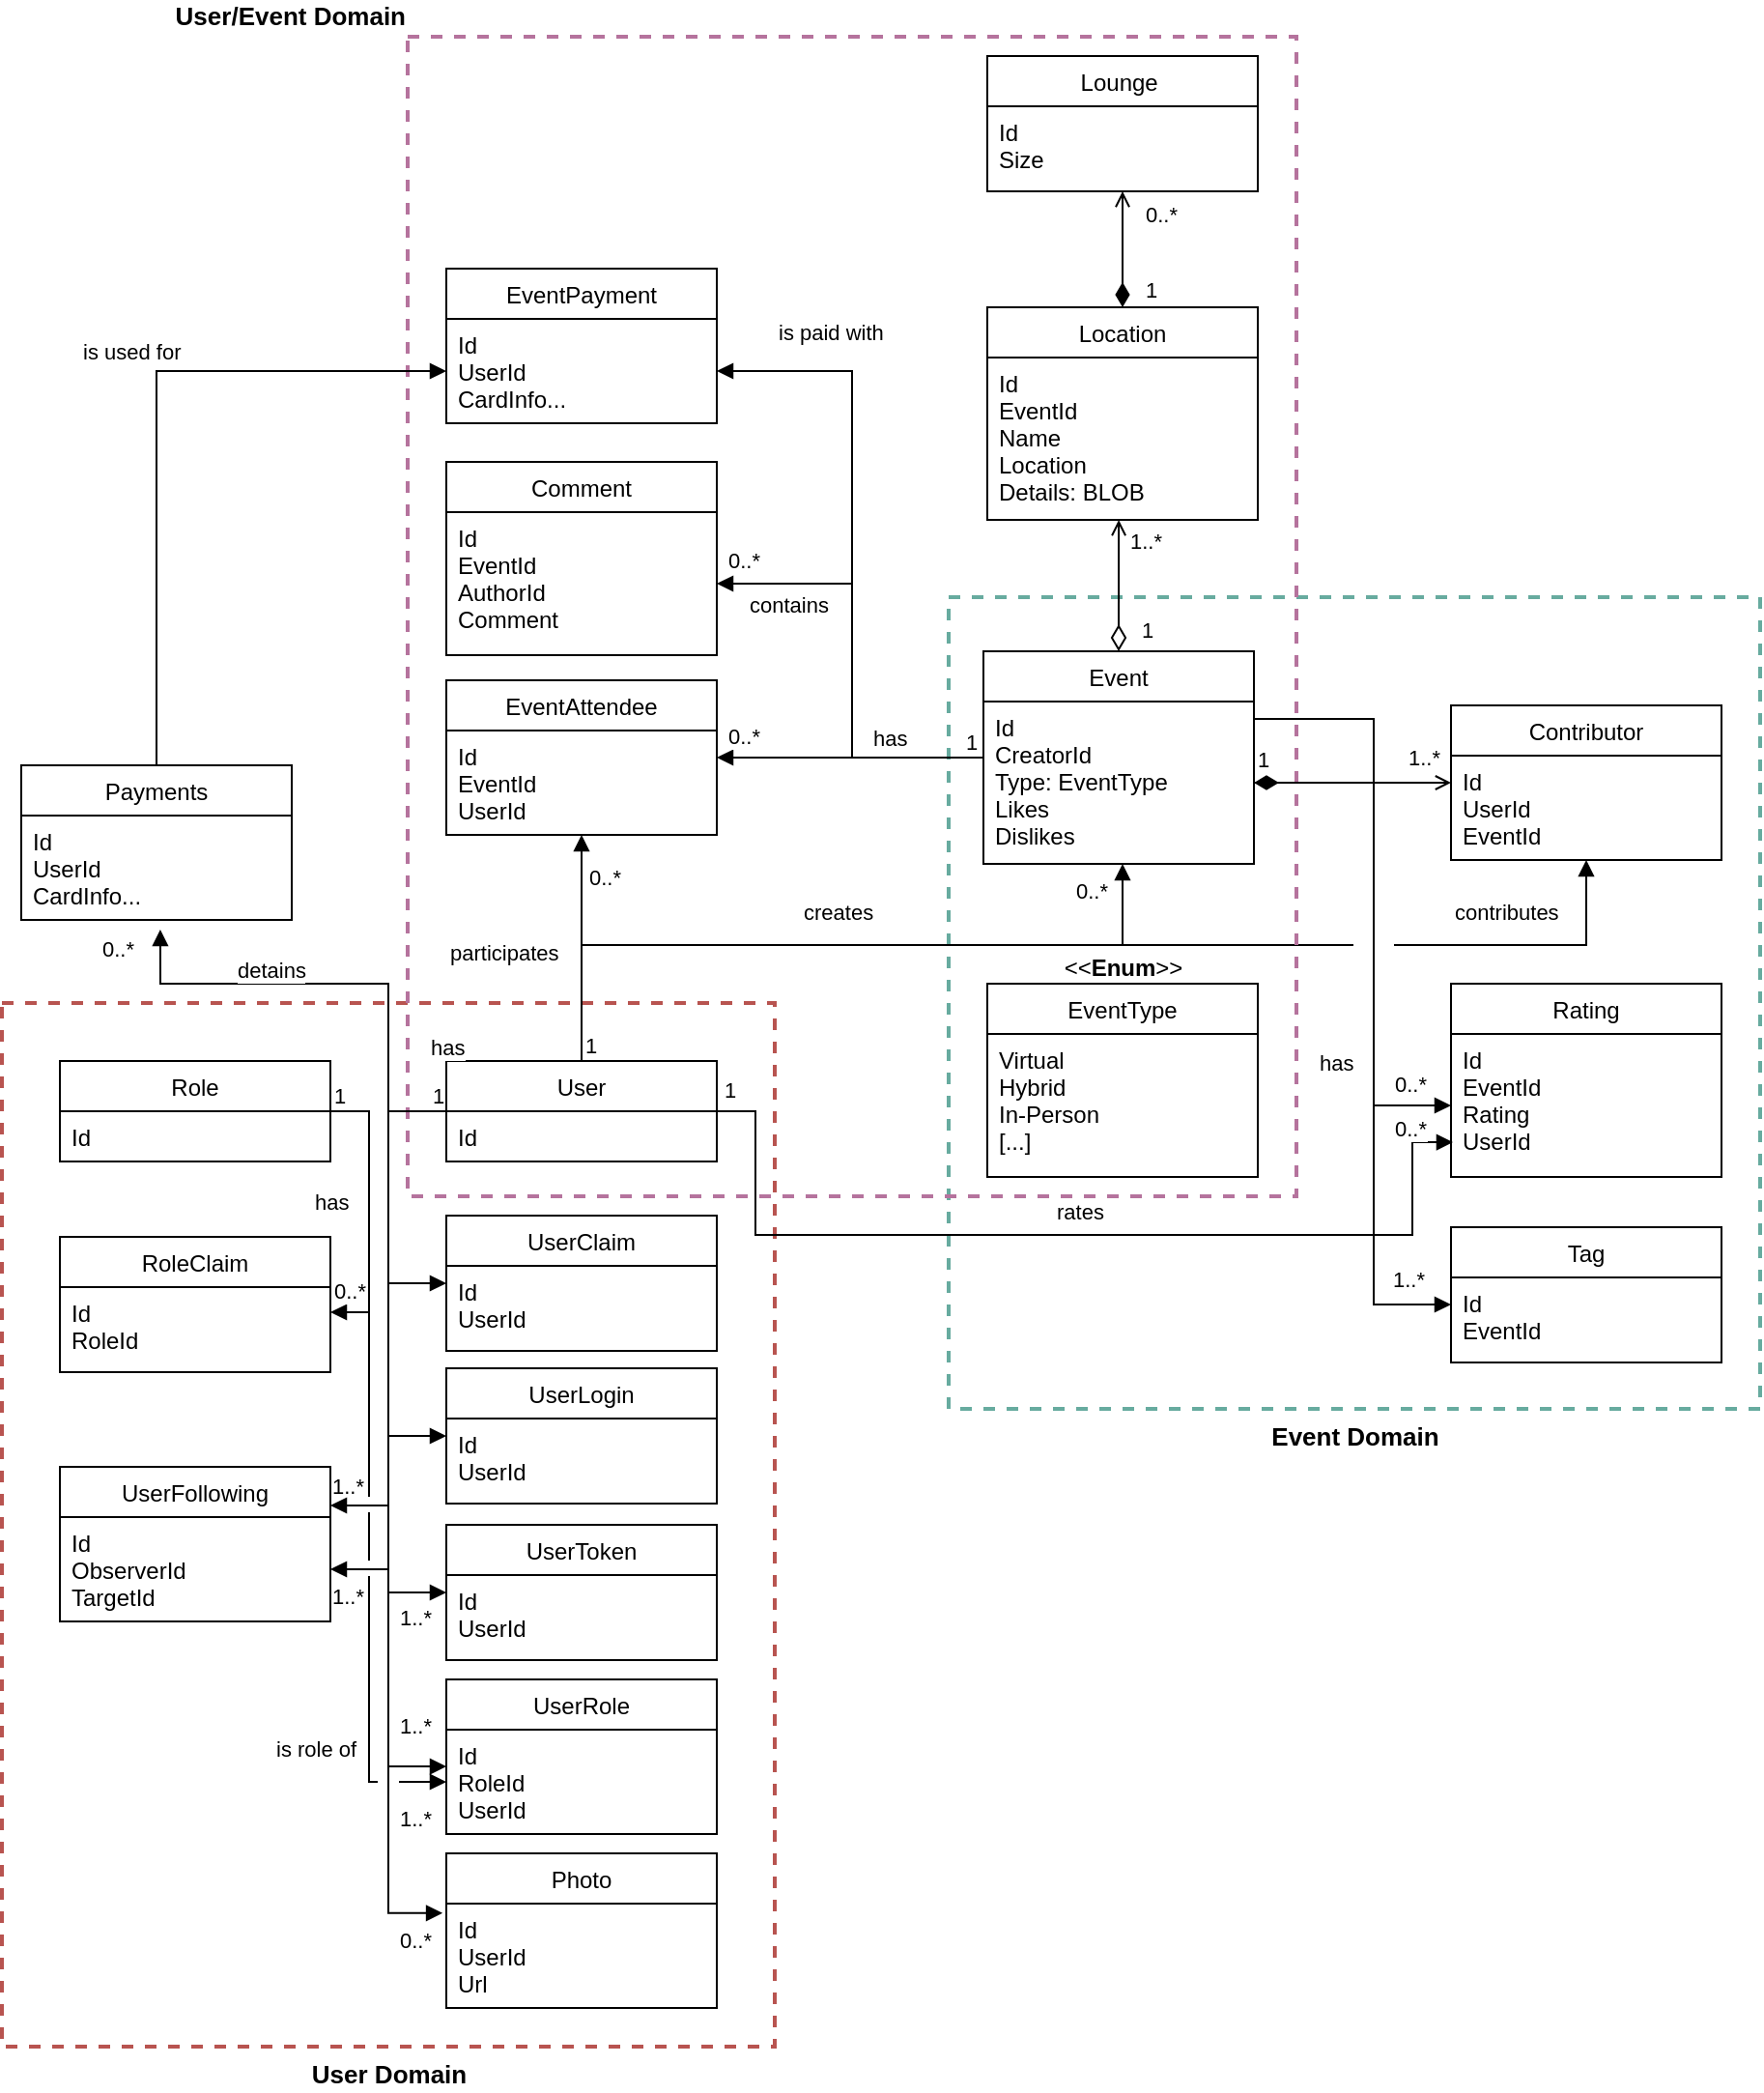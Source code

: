<mxfile version="20.8.17" type="device"><diagram name="Page-1" id="86g745Wfbl-O8R3pguOT"><mxGraphModel dx="1448" dy="1907" grid="1" gridSize="10" guides="1" tooltips="1" connect="1" arrows="1" fold="1" page="1" pageScale="1" pageWidth="850" pageHeight="1100" math="0" shadow="0"><root><mxCell id="0"/><mxCell id="1" parent="0"/><mxCell id="SCVJK3KLuOIWNItaOH2P-47" value="&lt;b&gt;&lt;font style=&quot;font-size: 13px;&quot;&gt;User Domain&lt;/font&gt;&lt;/b&gt;" style="verticalLabelPosition=bottom;verticalAlign=top;html=1;shape=mxgraph.basic.rect;fillColor2=none;strokeWidth=2;size=20;indent=5;fillColor=none;dashed=1;strokeColor=#b85450;" parent="1" vertex="1"><mxGeometry x="50" y="270" width="400" height="540" as="geometry"/></mxCell><mxCell id="SCVJK3KLuOIWNItaOH2P-75" value="RoleClaim" style="swimlane;fontStyle=0;childLayout=stackLayout;horizontal=1;startSize=26;fillColor=none;horizontalStack=0;resizeParent=1;resizeParentMax=0;resizeLast=0;collapsible=1;marginBottom=0;" parent="1" vertex="1"><mxGeometry x="80" y="391" width="140" height="70" as="geometry"/></mxCell><mxCell id="SCVJK3KLuOIWNItaOH2P-76" value="Id&#10;RoleId" style="text;strokeColor=none;fillColor=none;align=left;verticalAlign=top;spacingLeft=4;spacingRight=4;overflow=hidden;rotatable=0;points=[[0,0.5],[1,0.5]];portConstraint=eastwest;" parent="SCVJK3KLuOIWNItaOH2P-75" vertex="1"><mxGeometry y="26" width="140" height="44" as="geometry"/></mxCell><mxCell id="SCVJK3KLuOIWNItaOH2P-81" value="&lt;b&gt;&lt;font style=&quot;font-size: 13px;&quot;&gt;Event Domain&lt;/font&gt;&lt;/b&gt;" style="verticalLabelPosition=bottom;verticalAlign=top;html=1;shape=mxgraph.basic.rect;fillColor2=none;strokeWidth=2;size=20;indent=5;fillColor=none;dashed=1;strokeColor=#67AB9F;" parent="1" vertex="1"><mxGeometry x="540" y="60" width="420" height="420" as="geometry"/></mxCell><mxCell id="SCVJK3KLuOIWNItaOH2P-72" value="is role of" style="endArrow=block;endFill=1;html=1;edgeStyle=orthogonalEdgeStyle;align=left;verticalAlign=top;rounded=0;startSize=8;endSize=6;entryX=0;entryY=0.5;entryDx=0;entryDy=0;" parent="1" source="SCVJK3KLuOIWNItaOH2P-49" target="SCVJK3KLuOIWNItaOH2P-52" edge="1"><mxGeometry x="0.657" y="-50" relative="1" as="geometry"><mxPoint x="340" y="500" as="sourcePoint"/><mxPoint x="500" y="500" as="targetPoint"/><Array as="points"><mxPoint x="240" y="326"/><mxPoint x="240" y="673"/></Array><mxPoint as="offset"/></mxGeometry></mxCell><mxCell id="SCVJK3KLuOIWNItaOH2P-73" value="1" style="edgeLabel;resizable=0;html=1;align=left;verticalAlign=bottom;dashed=1;strokeWidth=2;fillColor=none;" parent="SCVJK3KLuOIWNItaOH2P-72" connectable="0" vertex="1"><mxGeometry x="-1" relative="1" as="geometry"/></mxCell><mxCell id="SCVJK3KLuOIWNItaOH2P-133" value="" style="verticalLabelPosition=bottom;verticalAlign=top;html=1;shape=mxgraph.basic.rect;fillColor2=none;strokeWidth=1;size=20;indent=5;strokeColor=#FFFFFF;fontSize=13;fontColor=none;fillColor=default;" parent="1" vertex="1"><mxGeometry x="235" y="526" width="10" height="7" as="geometry"/></mxCell><mxCell id="SCVJK3KLuOIWNItaOH2P-132" value="" style="verticalLabelPosition=bottom;verticalAlign=top;html=1;shape=mxgraph.basic.rect;fillColor2=none;strokeWidth=1;size=20;indent=5;strokeColor=#FFFFFF;fontSize=13;fontColor=none;fillColor=default;" parent="1" vertex="1"><mxGeometry x="235" y="559" width="10" height="7" as="geometry"/></mxCell><mxCell id="SCVJK3KLuOIWNItaOH2P-127" value="" style="verticalLabelPosition=bottom;verticalAlign=top;html=1;shape=mxgraph.basic.rect;fillColor2=none;strokeWidth=1;size=20;indent=5;strokeColor=#FFFFFF;fontSize=13;fontColor=none;fillColor=default;" parent="1" vertex="1"><mxGeometry x="245" y="668.5" width="10" height="15.5" as="geometry"/></mxCell><mxCell id="SCVJK3KLuOIWNItaOH2P-25" value="contributes" style="endArrow=block;endFill=1;html=1;align=left;verticalAlign=top;rounded=0;exitX=0.5;exitY=0;exitDx=0;exitDy=0;edgeStyle=orthogonalEdgeStyle;" parent="1" source="SCVJK3KLuOIWNItaOH2P-1" target="SCVJK3KLuOIWNItaOH2P-20" edge="1"><mxGeometry x="0.635" y="30" relative="1" as="geometry"><mxPoint x="630" y="320" as="sourcePoint"/><mxPoint x="780" y="280" as="targetPoint"/><mxPoint as="offset"/><Array as="points"><mxPoint x="350" y="240"/><mxPoint x="870" y="240"/></Array></mxGeometry></mxCell><mxCell id="SCVJK3KLuOIWNItaOH2P-26" value="1..*" style="edgeLabel;resizable=0;html=1;align=left;verticalAlign=bottom;" parent="SCVJK3KLuOIWNItaOH2P-25" connectable="0" vertex="1"><mxGeometry x="-1" relative="1" as="geometry"><mxPoint x="-131" y="285" as="offset"/></mxGeometry></mxCell><mxCell id="SCVJK3KLuOIWNItaOH2P-124" value="" style="verticalLabelPosition=bottom;verticalAlign=top;html=1;shape=mxgraph.basic.rect;fillColor2=none;strokeWidth=1;size=0;indent=5;strokeColor=#FFFFFF;fontSize=13;fontColor=none;fillColor=default;" parent="1" vertex="1"><mxGeometry x="245" y="668.5" width="10" height="10.5" as="geometry"/></mxCell><mxCell id="SCVJK3KLuOIWNItaOH2P-94" value="&lt;b&gt;&lt;font style=&quot;font-size: 13px;&quot;&gt;User/Event Domain&lt;/font&gt;&lt;/b&gt;" style="verticalLabelPosition=top;verticalAlign=bottom;html=1;shape=mxgraph.basic.rect;fillColor2=none;strokeWidth=2;size=20;indent=5;fillColor=none;dashed=1;strokeColor=#B5739D;labelPosition=left;align=right;" parent="1" vertex="1"><mxGeometry x="260" y="-230" width="460" height="600" as="geometry"/></mxCell><mxCell id="SCVJK3KLuOIWNItaOH2P-1" value="User" style="swimlane;fontStyle=0;childLayout=stackLayout;horizontal=1;startSize=26;fillColor=none;horizontalStack=0;resizeParent=1;resizeParentMax=0;resizeLast=0;collapsible=1;marginBottom=0;" parent="1" vertex="1"><mxGeometry x="280" y="300" width="140" height="52" as="geometry"/></mxCell><mxCell id="SCVJK3KLuOIWNItaOH2P-2" value="Id" style="text;strokeColor=none;fillColor=none;align=left;verticalAlign=top;spacingLeft=4;spacingRight=4;overflow=hidden;rotatable=0;points=[[0,0.5],[1,0.5]];portConstraint=eastwest;" parent="SCVJK3KLuOIWNItaOH2P-1" vertex="1"><mxGeometry y="26" width="140" height="26" as="geometry"/></mxCell><mxCell id="SCVJK3KLuOIWNItaOH2P-5" value="Event" style="swimlane;fontStyle=0;childLayout=stackLayout;horizontal=1;startSize=26;fillColor=none;horizontalStack=0;resizeParent=1;resizeParentMax=0;resizeLast=0;collapsible=1;marginBottom=0;" parent="1" vertex="1"><mxGeometry x="558" y="88" width="140" height="110" as="geometry"/></mxCell><mxCell id="SCVJK3KLuOIWNItaOH2P-6" value="Id&#10;CreatorId&#10;Type: EventType&#10;Likes&#10;Dislikes" style="text;strokeColor=none;fillColor=none;align=left;verticalAlign=top;spacingLeft=4;spacingRight=4;overflow=hidden;rotatable=0;points=[[0,0.5],[1,0.5]];portConstraint=eastwest;" parent="SCVJK3KLuOIWNItaOH2P-5" vertex="1"><mxGeometry y="26" width="140" height="84" as="geometry"/></mxCell><mxCell id="SCVJK3KLuOIWNItaOH2P-7" value="EventAttendee" style="swimlane;fontStyle=0;childLayout=stackLayout;horizontal=1;startSize=26;fillColor=none;horizontalStack=0;resizeParent=1;resizeParentMax=0;resizeLast=0;collapsible=1;marginBottom=0;" parent="1" vertex="1"><mxGeometry x="280" y="103" width="140" height="80" as="geometry"/></mxCell><mxCell id="SCVJK3KLuOIWNItaOH2P-8" value="Id&#10;EventId&#10;UserId" style="text;strokeColor=none;fillColor=none;align=left;verticalAlign=top;spacingLeft=4;spacingRight=4;overflow=hidden;rotatable=0;points=[[0,0.5],[1,0.5]];portConstraint=eastwest;" parent="SCVJK3KLuOIWNItaOH2P-7" vertex="1"><mxGeometry y="26" width="140" height="54" as="geometry"/></mxCell><mxCell id="SCVJK3KLuOIWNItaOH2P-9" value="participates" style="endArrow=block;endFill=1;html=1;align=left;verticalAlign=top;rounded=0;exitX=0.5;exitY=0;exitDx=0;exitDy=0;" parent="1" source="SCVJK3KLuOIWNItaOH2P-1" target="SCVJK3KLuOIWNItaOH2P-7" edge="1"><mxGeometry x="0.186" y="70" relative="1" as="geometry"><mxPoint x="340" y="420" as="sourcePoint"/><mxPoint x="500" y="420" as="targetPoint"/><mxPoint as="offset"/></mxGeometry></mxCell><mxCell id="SCVJK3KLuOIWNItaOH2P-11" value="has" style="endArrow=block;endFill=1;html=1;align=left;verticalAlign=top;rounded=0;entryX=1;entryY=0.5;entryDx=0;entryDy=0;" parent="1" source="SCVJK3KLuOIWNItaOH2P-5" target="SCVJK3KLuOIWNItaOH2P-7" edge="1"><mxGeometry x="-0.143" y="-23" relative="1" as="geometry"><mxPoint x="530" y="160" as="sourcePoint"/><mxPoint x="360" y="192" as="targetPoint"/><mxPoint as="offset"/></mxGeometry></mxCell><mxCell id="SCVJK3KLuOIWNItaOH2P-12" value="1" style="edgeLabel;resizable=0;html=1;align=left;verticalAlign=bottom;" parent="SCVJK3KLuOIWNItaOH2P-11" connectable="0" vertex="1"><mxGeometry x="-1" relative="1" as="geometry"><mxPoint x="-11" as="offset"/></mxGeometry></mxCell><mxCell id="SCVJK3KLuOIWNItaOH2P-13" value="0..*" style="edgeLabel;resizable=0;html=1;align=left;verticalAlign=bottom;" parent="1" connectable="0" vertex="1"><mxGeometry x="344" y="320" as="geometry"><mxPoint x="8" y="-107" as="offset"/></mxGeometry></mxCell><mxCell id="SCVJK3KLuOIWNItaOH2P-15" value="0..*" style="edgeLabel;resizable=0;html=1;align=left;verticalAlign=bottom;" parent="1" connectable="0" vertex="1"><mxGeometry x="560" y="151" as="geometry"><mxPoint x="-136" y="-11" as="offset"/></mxGeometry></mxCell><mxCell id="SCVJK3KLuOIWNItaOH2P-16" value="creates" style="endArrow=block;endFill=1;html=1;align=left;verticalAlign=top;rounded=0;exitX=0.5;exitY=0;exitDx=0;exitDy=0;edgeStyle=orthogonalEdgeStyle;" parent="1" source="SCVJK3KLuOIWNItaOH2P-1" target="SCVJK3KLuOIWNItaOH2P-5" edge="1"><mxGeometry x="-0.093" y="30" relative="1" as="geometry"><mxPoint x="570" y="166" as="sourcePoint"/><mxPoint x="650" y="230" as="targetPoint"/><mxPoint as="offset"/><Array as="points"><mxPoint x="350" y="240"/><mxPoint x="630" y="240"/></Array></mxGeometry></mxCell><mxCell id="SCVJK3KLuOIWNItaOH2P-17" value="1..*" style="edgeLabel;resizable=0;html=1;align=left;verticalAlign=bottom;" parent="SCVJK3KLuOIWNItaOH2P-16" connectable="0" vertex="1"><mxGeometry x="-1" relative="1" as="geometry"><mxPoint x="-131" y="228" as="offset"/></mxGeometry></mxCell><mxCell id="SCVJK3KLuOIWNItaOH2P-18" value="0..*" style="edgeLabel;resizable=0;html=1;align=left;verticalAlign=bottom;" parent="1" connectable="0" vertex="1"><mxGeometry x="432" y="362" as="geometry"><mxPoint x="172" y="-142" as="offset"/></mxGeometry></mxCell><mxCell id="SCVJK3KLuOIWNItaOH2P-19" value="Contributor" style="swimlane;fontStyle=0;childLayout=stackLayout;horizontal=1;startSize=26;fillColor=none;horizontalStack=0;resizeParent=1;resizeParentMax=0;resizeLast=0;collapsible=1;marginBottom=0;" parent="1" vertex="1"><mxGeometry x="800" y="116" width="140" height="80" as="geometry"/></mxCell><mxCell id="SCVJK3KLuOIWNItaOH2P-20" value="Id&#10;UserId&#10;EventId" style="text;strokeColor=none;fillColor=none;align=left;verticalAlign=top;spacingLeft=4;spacingRight=4;overflow=hidden;rotatable=0;points=[[0,0.5],[1,0.5]];portConstraint=eastwest;" parent="SCVJK3KLuOIWNItaOH2P-19" vertex="1"><mxGeometry y="26" width="140" height="54" as="geometry"/></mxCell><mxCell id="SCVJK3KLuOIWNItaOH2P-21" value="1" style="endArrow=open;html=1;endSize=6;startArrow=diamondThin;startSize=10;startFill=1;align=left;verticalAlign=bottom;rounded=0;exitX=1;exitY=0.5;exitDx=0;exitDy=0;" parent="1" source="SCVJK3KLuOIWNItaOH2P-6" target="SCVJK3KLuOIWNItaOH2P-19" edge="1"><mxGeometry x="-1" y="3" relative="1" as="geometry"><mxPoint x="340" y="420" as="sourcePoint"/><mxPoint x="500" y="420" as="targetPoint"/></mxGeometry></mxCell><mxCell id="SCVJK3KLuOIWNItaOH2P-24" value="1..*" style="edgeLabel;resizable=0;html=1;align=left;verticalAlign=bottom;" parent="1" connectable="0" vertex="1"><mxGeometry x="776" y="151" as="geometry"/></mxCell><mxCell id="SCVJK3KLuOIWNItaOH2P-29" value="Tag" style="swimlane;fontStyle=0;childLayout=stackLayout;horizontal=1;startSize=26;fillColor=none;horizontalStack=0;resizeParent=1;resizeParentMax=0;resizeLast=0;collapsible=1;marginBottom=0;" parent="1" vertex="1"><mxGeometry x="800" y="386" width="140" height="70" as="geometry"/></mxCell><mxCell id="SCVJK3KLuOIWNItaOH2P-30" value="Id&#10;EventId" style="text;strokeColor=none;fillColor=none;align=left;verticalAlign=top;spacingLeft=4;spacingRight=4;overflow=hidden;rotatable=0;points=[[0,0.5],[1,0.5]];portConstraint=eastwest;" parent="SCVJK3KLuOIWNItaOH2P-29" vertex="1"><mxGeometry y="26" width="140" height="44" as="geometry"/></mxCell><mxCell id="SCVJK3KLuOIWNItaOH2P-31" value="" style="endArrow=block;endFill=1;html=1;align=left;verticalAlign=top;rounded=0;exitX=1;exitY=0.5;exitDx=0;exitDy=0;edgeStyle=orthogonalEdgeStyle;" parent="1" source="SCVJK3KLuOIWNItaOH2P-6" target="SCVJK3KLuOIWNItaOH2P-29" edge="1"><mxGeometry x="0.589" y="-60" relative="1" as="geometry"><mxPoint x="430" y="336" as="sourcePoint"/><mxPoint x="640" y="201" as="targetPoint"/><mxPoint as="offset"/><Array as="points"><mxPoint x="760" y="156"/><mxPoint x="760" y="426"/></Array></mxGeometry></mxCell><mxCell id="SCVJK3KLuOIWNItaOH2P-33" value="1..*" style="edgeLabel;resizable=0;html=1;align=left;verticalAlign=bottom;" parent="1" connectable="0" vertex="1"><mxGeometry x="770" y="410" as="geometry"><mxPoint x="-2" y="11" as="offset"/></mxGeometry></mxCell><mxCell id="SCVJK3KLuOIWNItaOH2P-45" value="" style="group" parent="1" vertex="1" connectable="0"><mxGeometry x="560" y="237" width="140" height="123" as="geometry"/></mxCell><mxCell id="SCVJK3KLuOIWNItaOH2P-42" value="EventType" style="swimlane;fontStyle=0;childLayout=stackLayout;horizontal=1;startSize=26;fillColor=none;horizontalStack=0;resizeParent=1;resizeParentMax=0;resizeLast=0;collapsible=1;marginBottom=0;" parent="SCVJK3KLuOIWNItaOH2P-45" vertex="1"><mxGeometry y="23" width="140" height="100" as="geometry"/></mxCell><mxCell id="SCVJK3KLuOIWNItaOH2P-43" value="Virtual&#10;Hybrid&#10;In-Person&#10;[...]" style="text;strokeColor=none;fillColor=none;align=left;verticalAlign=top;spacingLeft=4;spacingRight=4;overflow=hidden;rotatable=0;points=[[0,0.5],[1,0.5]];portConstraint=eastwest;" parent="SCVJK3KLuOIWNItaOH2P-42" vertex="1"><mxGeometry y="26" width="140" height="74" as="geometry"/></mxCell><mxCell id="SCVJK3KLuOIWNItaOH2P-44" value="&amp;lt;&amp;lt;&lt;b&gt;Enum&lt;/b&gt;&amp;gt;&amp;gt;" style="text;html=1;align=center;verticalAlign=middle;resizable=0;points=[];autosize=1;strokeColor=none;fillColor=none;" parent="SCVJK3KLuOIWNItaOH2P-45" vertex="1"><mxGeometry x="30" width="80" height="30" as="geometry"/></mxCell><mxCell id="SCVJK3KLuOIWNItaOH2P-49" value="Role" style="swimlane;fontStyle=0;childLayout=stackLayout;horizontal=1;startSize=26;fillColor=none;horizontalStack=0;resizeParent=1;resizeParentMax=0;resizeLast=0;collapsible=1;marginBottom=0;" parent="1" vertex="1"><mxGeometry x="80" y="300" width="140" height="52" as="geometry"/></mxCell><mxCell id="SCVJK3KLuOIWNItaOH2P-50" value="Id" style="text;strokeColor=none;fillColor=none;align=left;verticalAlign=top;spacingLeft=4;spacingRight=4;overflow=hidden;rotatable=0;points=[[0,0.5],[1,0.5]];portConstraint=eastwest;" parent="SCVJK3KLuOIWNItaOH2P-49" vertex="1"><mxGeometry y="26" width="140" height="26" as="geometry"/></mxCell><mxCell id="SCVJK3KLuOIWNItaOH2P-51" value="UserRole" style="swimlane;fontStyle=0;childLayout=stackLayout;horizontal=1;startSize=26;fillColor=none;horizontalStack=0;resizeParent=1;resizeParentMax=0;resizeLast=0;collapsible=1;marginBottom=0;" parent="1" vertex="1"><mxGeometry x="280" y="620" width="140" height="80" as="geometry"/></mxCell><mxCell id="SCVJK3KLuOIWNItaOH2P-52" value="Id&#10;RoleId&#10;UserId" style="text;strokeColor=none;fillColor=none;align=left;verticalAlign=top;spacingLeft=4;spacingRight=4;overflow=hidden;rotatable=0;points=[[0,0.5],[1,0.5]];portConstraint=eastwest;" parent="SCVJK3KLuOIWNItaOH2P-51" vertex="1"><mxGeometry y="26" width="140" height="54" as="geometry"/></mxCell><mxCell id="SCVJK3KLuOIWNItaOH2P-53" value="UserClaim" style="swimlane;fontStyle=0;childLayout=stackLayout;horizontal=1;startSize=26;fillColor=none;horizontalStack=0;resizeParent=1;resizeParentMax=0;resizeLast=0;collapsible=1;marginBottom=0;" parent="1" vertex="1"><mxGeometry x="280" y="380" width="140" height="70" as="geometry"/></mxCell><mxCell id="SCVJK3KLuOIWNItaOH2P-54" value="Id&#10;UserId" style="text;strokeColor=none;fillColor=none;align=left;verticalAlign=top;spacingLeft=4;spacingRight=4;overflow=hidden;rotatable=0;points=[[0,0.5],[1,0.5]];portConstraint=eastwest;" parent="SCVJK3KLuOIWNItaOH2P-53" vertex="1"><mxGeometry y="26" width="140" height="44" as="geometry"/></mxCell><mxCell id="SCVJK3KLuOIWNItaOH2P-55" value="UserToken" style="swimlane;fontStyle=0;childLayout=stackLayout;horizontal=1;startSize=26;fillColor=none;horizontalStack=0;resizeParent=1;resizeParentMax=0;resizeLast=0;collapsible=1;marginBottom=0;" parent="1" vertex="1"><mxGeometry x="280" y="540" width="140" height="70" as="geometry"/></mxCell><mxCell id="SCVJK3KLuOIWNItaOH2P-56" value="Id&#10;UserId" style="text;strokeColor=none;fillColor=none;align=left;verticalAlign=top;spacingLeft=4;spacingRight=4;overflow=hidden;rotatable=0;points=[[0,0.5],[1,0.5]];portConstraint=eastwest;" parent="SCVJK3KLuOIWNItaOH2P-55" vertex="1"><mxGeometry y="26" width="140" height="44" as="geometry"/></mxCell><mxCell id="SCVJK3KLuOIWNItaOH2P-57" value="UserLogin" style="swimlane;fontStyle=0;childLayout=stackLayout;horizontal=1;startSize=26;fillColor=none;horizontalStack=0;resizeParent=1;resizeParentMax=0;resizeLast=0;collapsible=1;marginBottom=0;" parent="1" vertex="1"><mxGeometry x="280" y="459" width="140" height="70" as="geometry"/></mxCell><mxCell id="SCVJK3KLuOIWNItaOH2P-58" value="Id&#10;UserId" style="text;strokeColor=none;fillColor=none;align=left;verticalAlign=top;spacingLeft=4;spacingRight=4;overflow=hidden;rotatable=0;points=[[0,0.5],[1,0.5]];portConstraint=eastwest;" parent="SCVJK3KLuOIWNItaOH2P-57" vertex="1"><mxGeometry y="26" width="140" height="44" as="geometry"/></mxCell><mxCell id="SCVJK3KLuOIWNItaOH2P-62" value="name" style="endArrow=block;endFill=1;html=1;edgeStyle=orthogonalEdgeStyle;align=left;verticalAlign=top;rounded=0;startSize=8;endSize=6;exitX=0;exitY=0.5;exitDx=0;exitDy=0;entryX=0;entryY=0.5;entryDx=0;entryDy=0;fontColor=none;noLabel=1;" parent="1" source="SCVJK3KLuOIWNItaOH2P-1" target="SCVJK3KLuOIWNItaOH2P-57" edge="1"><mxGeometry x="-1" y="97" relative="1" as="geometry"><mxPoint x="340" y="500" as="sourcePoint"/><mxPoint x="500" y="500" as="targetPoint"/><Array as="points"><mxPoint x="250" y="326"/><mxPoint x="250" y="494"/></Array><mxPoint x="80" y="-43" as="offset"/></mxGeometry></mxCell><mxCell id="SCVJK3KLuOIWNItaOH2P-64" value="name" style="endArrow=block;endFill=1;html=1;edgeStyle=orthogonalEdgeStyle;align=left;verticalAlign=top;rounded=0;startSize=8;endSize=6;exitX=0;exitY=0.5;exitDx=0;exitDy=0;entryX=0;entryY=0.5;entryDx=0;entryDy=0;fontColor=none;noLabel=1;" parent="1" source="SCVJK3KLuOIWNItaOH2P-1" target="SCVJK3KLuOIWNItaOH2P-55" edge="1"><mxGeometry x="-1" y="88" relative="1" as="geometry"><mxPoint x="290" y="336" as="sourcePoint"/><mxPoint x="290" y="495" as="targetPoint"/><Array as="points"><mxPoint x="250" y="326"/><mxPoint x="250" y="575"/></Array><mxPoint x="70" y="-34" as="offset"/></mxGeometry></mxCell><mxCell id="SCVJK3KLuOIWNItaOH2P-70" value="has" style="endArrow=block;endFill=1;html=1;edgeStyle=orthogonalEdgeStyle;align=left;verticalAlign=top;rounded=0;startSize=8;endSize=6;exitX=0;exitY=0.5;exitDx=0;exitDy=0;entryX=0;entryY=0.5;entryDx=0;entryDy=0;" parent="1" source="SCVJK3KLuOIWNItaOH2P-1" target="SCVJK3KLuOIWNItaOH2P-53" edge="1"><mxGeometry x="-0.866" y="-46" relative="1" as="geometry"><mxPoint x="300" y="346" as="sourcePoint"/><mxPoint x="300" y="566" as="targetPoint"/><Array as="points"><mxPoint x="250" y="326"/><mxPoint x="250" y="415"/></Array><mxPoint as="offset"/></mxGeometry></mxCell><mxCell id="SCVJK3KLuOIWNItaOH2P-71" value="1..*" style="edgeLabel;resizable=0;html=1;align=left;verticalAlign=bottom;dashed=1;strokeWidth=2;fillColor=none;" parent="SCVJK3KLuOIWNItaOH2P-70" connectable="0" vertex="1"><mxGeometry x="-1" relative="1" as="geometry"><mxPoint x="-26" y="270" as="offset"/></mxGeometry></mxCell><mxCell id="SCVJK3KLuOIWNItaOH2P-74" value="1..*" style="edgeLabel;resizable=0;html=1;align=left;verticalAlign=bottom;dashed=1;strokeWidth=2;fillColor=none;" parent="1" connectable="0" vertex="1"><mxGeometry x="254" y="652" as="geometry"/></mxCell><mxCell id="SCVJK3KLuOIWNItaOH2P-77" value="has" style="endArrow=block;endFill=1;html=1;edgeStyle=orthogonalEdgeStyle;align=left;verticalAlign=top;rounded=0;startSize=8;endSize=6;exitX=1;exitY=0.5;exitDx=0;exitDy=0;" parent="1" edge="1"><mxGeometry x="-0.25" y="-30" relative="1" as="geometry"><mxPoint x="220" y="326" as="sourcePoint"/><mxPoint x="220" y="430" as="targetPoint"/><Array as="points"><mxPoint x="240" y="326"/><mxPoint x="240" y="430"/></Array><mxPoint as="offset"/></mxGeometry></mxCell><mxCell id="SCVJK3KLuOIWNItaOH2P-78" value="1" style="edgeLabel;resizable=0;html=1;align=left;verticalAlign=bottom;dashed=1;strokeWidth=2;fillColor=none;" parent="SCVJK3KLuOIWNItaOH2P-77" connectable="0" vertex="1"><mxGeometry x="-1" relative="1" as="geometry"/></mxCell><mxCell id="SCVJK3KLuOIWNItaOH2P-80" value="0..*" style="edgeLabel;resizable=0;html=1;align=left;verticalAlign=bottom;" parent="1" connectable="0" vertex="1"><mxGeometry x="333" y="588" as="geometry"><mxPoint x="-113" y="-161" as="offset"/></mxGeometry></mxCell><mxCell id="SCVJK3KLuOIWNItaOH2P-82" value="1..*" style="edgeLabel;resizable=0;html=1;align=left;verticalAlign=bottom;dashed=1;strokeWidth=2;fillColor=none;" parent="1" connectable="0" vertex="1"><mxGeometry x="254" y="700" as="geometry"/></mxCell><mxCell id="SCVJK3KLuOIWNItaOH2P-87" value="Rating" style="swimlane;fontStyle=0;childLayout=stackLayout;horizontal=1;startSize=26;fillColor=none;horizontalStack=0;resizeParent=1;resizeParentMax=0;resizeLast=0;collapsible=1;marginBottom=0;" parent="1" vertex="1"><mxGeometry x="800" y="260" width="140" height="100" as="geometry"/></mxCell><mxCell id="SCVJK3KLuOIWNItaOH2P-88" value="Id&#10;EventId&#10;Rating&#10;UserId" style="text;strokeColor=none;fillColor=none;align=left;verticalAlign=top;spacingLeft=4;spacingRight=4;overflow=hidden;rotatable=0;points=[[0,0.5],[1,0.5]];portConstraint=eastwest;" parent="SCVJK3KLuOIWNItaOH2P-87" vertex="1"><mxGeometry y="26" width="140" height="74" as="geometry"/></mxCell><mxCell id="SCVJK3KLuOIWNItaOH2P-98" value="" style="verticalLabelPosition=bottom;verticalAlign=top;html=1;shape=mxgraph.basic.rect;fillColor2=none;strokeWidth=1;size=20;indent=5;strokeColor=#FFFFFF;fontSize=13;fontColor=none;fillColor=default;" parent="1" vertex="1"><mxGeometry x="750" y="227" width="20" height="25.5" as="geometry"/></mxCell><mxCell id="SCVJK3KLuOIWNItaOH2P-89" value="has&amp;nbsp;" style="endArrow=block;endFill=1;html=1;align=left;verticalAlign=top;rounded=0;entryX=0;entryY=0.5;entryDx=0;entryDy=0;edgeStyle=orthogonalEdgeStyle;exitX=1;exitY=0.25;exitDx=0;exitDy=0;endSize=6;" parent="1" source="SCVJK3KLuOIWNItaOH2P-5" target="SCVJK3KLuOIWNItaOH2P-88" edge="1"><mxGeometry x="0.513" y="-30" relative="1" as="geometry"><mxPoint x="570" y="166" as="sourcePoint"/><mxPoint x="430" y="166" as="targetPoint"/><mxPoint as="offset"/><Array as="points"><mxPoint x="760" y="123"/><mxPoint x="760" y="323"/></Array></mxGeometry></mxCell><mxCell id="SCVJK3KLuOIWNItaOH2P-90" value="0..*" style="edgeLabel;resizable=0;html=1;align=left;verticalAlign=bottom;" parent="SCVJK3KLuOIWNItaOH2P-89" connectable="0" vertex="1"><mxGeometry x="-1" relative="1" as="geometry"><mxPoint x="71" y="205" as="offset"/></mxGeometry></mxCell><mxCell id="SCVJK3KLuOIWNItaOH2P-103" value="Photo" style="swimlane;fontStyle=0;childLayout=stackLayout;horizontal=1;startSize=26;fillColor=none;horizontalStack=0;resizeParent=1;resizeParentMax=0;resizeLast=0;collapsible=1;marginBottom=0;" parent="1" vertex="1"><mxGeometry x="280" y="710" width="140" height="80" as="geometry"/></mxCell><mxCell id="SCVJK3KLuOIWNItaOH2P-104" value="Id&#10;UserId&#10;Url" style="text;strokeColor=none;fillColor=none;align=left;verticalAlign=top;spacingLeft=4;spacingRight=4;overflow=hidden;rotatable=0;points=[[0,0.5],[1,0.5]];portConstraint=eastwest;" parent="SCVJK3KLuOIWNItaOH2P-103" vertex="1"><mxGeometry y="26" width="140" height="54" as="geometry"/></mxCell><mxCell id="SCVJK3KLuOIWNItaOH2P-109" value="name" style="endArrow=block;endFill=1;html=1;edgeStyle=orthogonalEdgeStyle;align=left;verticalAlign=top;rounded=0;startSize=8;endSize=6;exitX=0;exitY=0.5;exitDx=0;exitDy=0;entryX=0;entryY=0.352;entryDx=0;entryDy=0;entryPerimeter=0;fontColor=none;noLabel=1;" parent="1" source="SCVJK3KLuOIWNItaOH2P-1" target="SCVJK3KLuOIWNItaOH2P-52" edge="1"><mxGeometry x="-1" y="67" relative="1" as="geometry"><mxPoint x="280" y="326" as="sourcePoint"/><mxPoint x="289.02" y="665.018" as="targetPoint"/><Array as="points"><mxPoint x="250" y="326"/><mxPoint x="250" y="665"/></Array><mxPoint x="40" y="-13" as="offset"/></mxGeometry></mxCell><mxCell id="SCVJK3KLuOIWNItaOH2P-110" value="1" style="edgeLabel;resizable=0;html=1;align=left;verticalAlign=bottom;dashed=1;strokeWidth=2;fillColor=none;" parent="SCVJK3KLuOIWNItaOH2P-109" connectable="0" vertex="1"><mxGeometry x="-1" relative="1" as="geometry"><mxPoint x="-9" as="offset"/></mxGeometry></mxCell><mxCell id="SCVJK3KLuOIWNItaOH2P-114" value="0..*" style="edgeLabel;resizable=0;html=1;align=left;verticalAlign=bottom;dashed=1;strokeWidth=2;fillColor=none;" parent="1" connectable="0" vertex="1"><mxGeometry x="250" y="706" as="geometry"><mxPoint x="4" y="57" as="offset"/></mxGeometry></mxCell><mxCell id="SCVJK3KLuOIWNItaOH2P-115" value="Comment" style="swimlane;fontStyle=0;childLayout=stackLayout;horizontal=1;startSize=26;fillColor=none;horizontalStack=0;resizeParent=1;resizeParentMax=0;resizeLast=0;collapsible=1;marginBottom=0;" parent="1" vertex="1"><mxGeometry x="280" y="-10" width="140" height="100" as="geometry"/></mxCell><mxCell id="SCVJK3KLuOIWNItaOH2P-116" value="Id&#10;EventId&#10;AuthorId&#10;Comment" style="text;strokeColor=none;fillColor=none;align=left;verticalAlign=top;spacingLeft=4;spacingRight=4;overflow=hidden;rotatable=0;points=[[0,0.5],[1,0.5]];portConstraint=eastwest;" parent="SCVJK3KLuOIWNItaOH2P-115" vertex="1"><mxGeometry y="26" width="140" height="74" as="geometry"/></mxCell><mxCell id="SCVJK3KLuOIWNItaOH2P-117" value="" style="endArrow=block;endFill=1;html=1;align=left;verticalAlign=top;rounded=0;entryX=1;entryY=0.5;entryDx=0;entryDy=0;edgeStyle=orthogonalEdgeStyle;" parent="1" source="SCVJK3KLuOIWNItaOH2P-5" target="SCVJK3KLuOIWNItaOH2P-116" edge="1"><mxGeometry x="0.391" y="-96" relative="1" as="geometry"><mxPoint x="360" y="310" as="sourcePoint"/><mxPoint x="360" y="193" as="targetPoint"/><mxPoint x="90" y="63" as="offset"/><Array as="points"><mxPoint x="490" y="143"/><mxPoint x="490" y="53"/></Array></mxGeometry></mxCell><mxCell id="SCVJK3KLuOIWNItaOH2P-118" value="0..*" style="edgeLabel;resizable=0;html=1;align=left;verticalAlign=bottom;" parent="1" connectable="0" vertex="1"><mxGeometry x="560" y="60" as="geometry"><mxPoint x="-136" y="-11" as="offset"/></mxGeometry></mxCell><mxCell id="SCVJK3KLuOIWNItaOH2P-119" value="Location" style="swimlane;fontStyle=0;childLayout=stackLayout;horizontal=1;startSize=26;fillColor=none;horizontalStack=0;resizeParent=1;resizeParentMax=0;resizeLast=0;collapsible=1;marginBottom=0;" parent="1" vertex="1"><mxGeometry x="560" y="-90" width="140" height="110" as="geometry"/></mxCell><mxCell id="SCVJK3KLuOIWNItaOH2P-120" value="Id&#10;EventId&#10;Name&#10;Location&#10;Details: BLOB" style="text;strokeColor=none;fillColor=none;align=left;verticalAlign=top;spacingLeft=4;spacingRight=4;overflow=hidden;rotatable=0;points=[[0,0.5],[1,0.5]];portConstraint=eastwest;" parent="SCVJK3KLuOIWNItaOH2P-119" vertex="1"><mxGeometry y="26" width="140" height="84" as="geometry"/></mxCell><mxCell id="SCVJK3KLuOIWNItaOH2P-121" value="1" style="endArrow=open;html=1;endSize=6;startArrow=diamondThin;startSize=11;startFill=0;edgeStyle=orthogonalEdgeStyle;align=left;verticalAlign=bottom;rounded=0;fontSize=11;fontColor=default;entryX=0.486;entryY=1;entryDx=0;entryDy=0;entryPerimeter=0;exitX=0.5;exitY=0;exitDx=0;exitDy=0;" parent="1" target="SCVJK3KLuOIWNItaOH2P-120" edge="1" source="SCVJK3KLuOIWNItaOH2P-5"><mxGeometry x="-0.927" y="-10" relative="1" as="geometry"><mxPoint x="628" y="90" as="sourcePoint"/><mxPoint x="628" y="21.012" as="targetPoint"/><Array as="points"/><mxPoint as="offset"/></mxGeometry></mxCell><mxCell id="SCVJK3KLuOIWNItaOH2P-123" value="1..*" style="edgeLabel;resizable=0;html=1;align=left;verticalAlign=bottom;" parent="1" connectable="0" vertex="1"><mxGeometry x="781" y="156" as="geometry"><mxPoint x="-149" y="-117" as="offset"/></mxGeometry></mxCell><mxCell id="SCVJK3KLuOIWNItaOH2P-112" value="name" style="endArrow=block;endFill=1;html=1;edgeStyle=orthogonalEdgeStyle;align=left;verticalAlign=top;rounded=0;startSize=8;endSize=6;exitX=0;exitY=0.5;exitDx=0;exitDy=0;entryX=-0.014;entryY=0.091;entryDx=0;entryDy=0;entryPerimeter=0;fontColor=none;noLabel=1;" parent="1" source="SCVJK3KLuOIWNItaOH2P-1" target="SCVJK3KLuOIWNItaOH2P-104" edge="1"><mxGeometry x="-1" y="67" relative="1" as="geometry"><mxPoint x="290" y="336" as="sourcePoint"/><mxPoint x="290" y="675.008" as="targetPoint"/><Array as="points"><mxPoint x="250" y="326"/><mxPoint x="250" y="740"/></Array><mxPoint x="40" y="-13" as="offset"/></mxGeometry></mxCell><mxCell id="SCVJK3KLuOIWNItaOH2P-113" value="1" style="edgeLabel;resizable=0;html=1;align=left;verticalAlign=bottom;dashed=1;strokeWidth=2;fillColor=none;" parent="SCVJK3KLuOIWNItaOH2P-112" connectable="0" vertex="1"><mxGeometry x="-1" relative="1" as="geometry"><mxPoint x="70" y="-26" as="offset"/></mxGeometry></mxCell><mxCell id="SCVJK3KLuOIWNItaOH2P-128" value="UserFollowing" style="swimlane;fontStyle=0;childLayout=stackLayout;horizontal=1;startSize=26;fillColor=none;horizontalStack=0;resizeParent=1;resizeParentMax=0;resizeLast=0;collapsible=1;marginBottom=0;" parent="1" vertex="1"><mxGeometry x="80" y="510" width="140" height="80" as="geometry"/></mxCell><mxCell id="SCVJK3KLuOIWNItaOH2P-129" value="Id&#10;ObserverId&#10;TargetId" style="text;strokeColor=none;fillColor=none;align=left;verticalAlign=top;spacingLeft=4;spacingRight=4;overflow=hidden;rotatable=0;points=[[0,0.5],[1,0.5]];portConstraint=eastwest;" parent="SCVJK3KLuOIWNItaOH2P-128" vertex="1"><mxGeometry y="26" width="140" height="54" as="geometry"/></mxCell><mxCell id="SCVJK3KLuOIWNItaOH2P-130" value="name" style="endArrow=block;endFill=1;html=1;edgeStyle=orthogonalEdgeStyle;align=left;verticalAlign=top;rounded=0;startSize=8;endSize=6;exitX=0;exitY=0.5;exitDx=0;exitDy=0;entryX=1;entryY=0.25;entryDx=0;entryDy=0;fontColor=none;noLabel=1;" parent="1" source="SCVJK3KLuOIWNItaOH2P-1" target="SCVJK3KLuOIWNItaOH2P-128" edge="1"><mxGeometry x="-1" y="97" relative="1" as="geometry"><mxPoint x="290" y="336" as="sourcePoint"/><mxPoint x="290" y="504" as="targetPoint"/><Array as="points"><mxPoint x="250" y="326"/><mxPoint x="250" y="530"/></Array><mxPoint x="80" y="-43" as="offset"/></mxGeometry></mxCell><mxCell id="SCVJK3KLuOIWNItaOH2P-131" value="name" style="endArrow=block;endFill=1;html=1;edgeStyle=orthogonalEdgeStyle;align=left;verticalAlign=top;rounded=0;startSize=8;endSize=6;exitX=0;exitY=0.5;exitDx=0;exitDy=0;fontColor=none;noLabel=1;entryX=1;entryY=0.5;entryDx=0;entryDy=0;" parent="1" source="SCVJK3KLuOIWNItaOH2P-1" target="SCVJK3KLuOIWNItaOH2P-129" edge="1"><mxGeometry x="-1" y="97" relative="1" as="geometry"><mxPoint x="290" y="336" as="sourcePoint"/><mxPoint x="210" y="550" as="targetPoint"/><Array as="points"><mxPoint x="250" y="326"/><mxPoint x="250" y="563"/></Array><mxPoint x="80" y="-43" as="offset"/></mxGeometry></mxCell><mxCell id="pBTh1oQEXr2ShBcK82Eb-1" value="Payments" style="swimlane;fontStyle=0;childLayout=stackLayout;horizontal=1;startSize=26;fillColor=none;horizontalStack=0;resizeParent=1;resizeParentMax=0;resizeLast=0;collapsible=1;marginBottom=0;" vertex="1" parent="1"><mxGeometry x="60" y="147" width="140" height="80" as="geometry"/></mxCell><mxCell id="pBTh1oQEXr2ShBcK82Eb-2" value="Id&#10;UserId&#10;CardInfo..." style="text;strokeColor=none;fillColor=none;align=left;verticalAlign=top;spacingLeft=4;spacingRight=4;overflow=hidden;rotatable=0;points=[[0,0.5],[1,0.5]];portConstraint=eastwest;" vertex="1" parent="pBTh1oQEXr2ShBcK82Eb-1"><mxGeometry y="26" width="140" height="54" as="geometry"/></mxCell><mxCell id="pBTh1oQEXr2ShBcK82Eb-4" value="detains" style="endArrow=block;endFill=1;html=1;align=left;verticalAlign=top;rounded=0;exitX=0;exitY=0.5;exitDx=0;exitDy=0;entryX=0.514;entryY=1.093;entryDx=0;entryDy=0;entryPerimeter=0;edgeStyle=orthogonalEdgeStyle;" edge="1" parent="1" source="SCVJK3KLuOIWNItaOH2P-1" target="pBTh1oQEXr2ShBcK82Eb-2"><mxGeometry x="0.455" y="-20" relative="1" as="geometry"><mxPoint x="360" y="310" as="sourcePoint"/><mxPoint x="360" y="193" as="targetPoint"/><mxPoint as="offset"/><Array as="points"><mxPoint x="250" y="326"/><mxPoint x="250" y="260"/><mxPoint x="132" y="260"/></Array></mxGeometry></mxCell><mxCell id="pBTh1oQEXr2ShBcK82Eb-5" value="0..*" style="edgeLabel;resizable=0;html=1;align=left;verticalAlign=bottom;" connectable="0" vertex="1" parent="1"><mxGeometry x="100" y="250" as="geometry"/></mxCell><mxCell id="pBTh1oQEXr2ShBcK82Eb-6" value="EventPayment" style="swimlane;fontStyle=0;childLayout=stackLayout;horizontal=1;startSize=26;fillColor=none;horizontalStack=0;resizeParent=1;resizeParentMax=0;resizeLast=0;collapsible=1;marginBottom=0;" vertex="1" parent="1"><mxGeometry x="280" y="-110" width="140" height="80" as="geometry"/></mxCell><mxCell id="pBTh1oQEXr2ShBcK82Eb-7" value="Id&#10;UserId&#10;CardInfo..." style="text;strokeColor=none;fillColor=none;align=left;verticalAlign=top;spacingLeft=4;spacingRight=4;overflow=hidden;rotatable=0;points=[[0,0.5],[1,0.5]];portConstraint=eastwest;" vertex="1" parent="pBTh1oQEXr2ShBcK82Eb-6"><mxGeometry y="26" width="140" height="54" as="geometry"/></mxCell><mxCell id="pBTh1oQEXr2ShBcK82Eb-8" value="rates" style="endArrow=block;endFill=1;html=1;align=left;verticalAlign=top;rounded=0;exitX=1;exitY=0.5;exitDx=0;exitDy=0;entryX=0.007;entryY=0.757;entryDx=0;entryDy=0;entryPerimeter=0;edgeStyle=orthogonalEdgeStyle;" edge="1" parent="1" source="SCVJK3KLuOIWNItaOH2P-1" target="SCVJK3KLuOIWNItaOH2P-88"><mxGeometry x="-0.041" y="25" relative="1" as="geometry"><mxPoint x="360" y="310" as="sourcePoint"/><mxPoint x="360" y="193" as="targetPoint"/><mxPoint x="1" as="offset"/><Array as="points"><mxPoint x="440" y="326"/><mxPoint x="440" y="390"/><mxPoint x="780" y="390"/><mxPoint x="780" y="342"/></Array></mxGeometry></mxCell><mxCell id="pBTh1oQEXr2ShBcK82Eb-9" value="is used for" style="endArrow=block;endFill=1;html=1;align=left;verticalAlign=top;rounded=0;exitX=0.5;exitY=0;exitDx=0;exitDy=0;entryX=0;entryY=0.5;entryDx=0;entryDy=0;edgeStyle=orthogonalEdgeStyle;" edge="1" parent="1" source="pBTh1oQEXr2ShBcK82Eb-1" target="pBTh1oQEXr2ShBcK82Eb-7"><mxGeometry x="0.152" y="46" relative="1" as="geometry"><mxPoint x="370" y="320" as="sourcePoint"/><mxPoint x="370" y="203" as="targetPoint"/><mxPoint x="-40" y="23" as="offset"/></mxGeometry></mxCell><mxCell id="pBTh1oQEXr2ShBcK82Eb-10" value="1" style="edgeLabel;resizable=0;html=1;align=left;verticalAlign=bottom;" connectable="0" vertex="1" parent="1"><mxGeometry x="414" y="430" as="geometry"><mxPoint x="8" y="-107" as="offset"/></mxGeometry></mxCell><mxCell id="pBTh1oQEXr2ShBcK82Eb-11" value="0..*" style="edgeLabel;resizable=0;html=1;align=left;verticalAlign=bottom;" connectable="0" vertex="1" parent="1"><mxGeometry x="761" y="450" as="geometry"><mxPoint x="8" y="-107" as="offset"/></mxGeometry></mxCell><mxCell id="pBTh1oQEXr2ShBcK82Eb-13" value="Lounge " style="swimlane;fontStyle=0;childLayout=stackLayout;horizontal=1;startSize=26;fillColor=none;horizontalStack=0;resizeParent=1;resizeParentMax=0;resizeLast=0;collapsible=1;marginBottom=0;" vertex="1" parent="1"><mxGeometry x="560" y="-220" width="140" height="70" as="geometry"/></mxCell><mxCell id="pBTh1oQEXr2ShBcK82Eb-14" value="Id&#10;Size" style="text;strokeColor=none;fillColor=none;align=left;verticalAlign=top;spacingLeft=4;spacingRight=4;overflow=hidden;rotatable=0;points=[[0,0.5],[1,0.5]];portConstraint=eastwest;" vertex="1" parent="pBTh1oQEXr2ShBcK82Eb-13"><mxGeometry y="26" width="140" height="44" as="geometry"/></mxCell><mxCell id="pBTh1oQEXr2ShBcK82Eb-15" value="is paid with" style="endArrow=block;endFill=1;html=1;align=left;verticalAlign=top;rounded=0;exitX=-0.014;exitY=0.345;exitDx=0;exitDy=0;entryX=1;entryY=0.5;entryDx=0;entryDy=0;edgeStyle=orthogonalEdgeStyle;exitPerimeter=0;" edge="1" parent="1" source="SCVJK3KLuOIWNItaOH2P-6" target="pBTh1oQEXr2ShBcK82Eb-7"><mxGeometry x="0.821" y="-33" relative="1" as="geometry"><mxPoint x="140" y="157" as="sourcePoint"/><mxPoint x="290" y="-47" as="targetPoint"/><mxPoint as="offset"/><Array as="points"><mxPoint x="490" y="143"/><mxPoint x="490" y="-57"/></Array></mxGeometry></mxCell><mxCell id="pBTh1oQEXr2ShBcK82Eb-16" value="contains" style="text;html=1;align=center;verticalAlign=middle;resizable=0;points=[];autosize=1;strokeColor=none;fillColor=none;fontSize=11;" vertex="1" parent="1"><mxGeometry x="427" y="49" width="60" height="30" as="geometry"/></mxCell><mxCell id="pBTh1oQEXr2ShBcK82Eb-18" value="1" style="endArrow=open;html=1;endSize=6;startArrow=diamondThin;startSize=10;startFill=1;align=left;verticalAlign=bottom;rounded=0;exitX=0.5;exitY=0;exitDx=0;exitDy=0;" edge="1" parent="1" source="SCVJK3KLuOIWNItaOH2P-119" target="pBTh1oQEXr2ShBcK82Eb-14"><mxGeometry x="-1" y="-10" relative="1" as="geometry"><mxPoint x="708" y="166" as="sourcePoint"/><mxPoint x="810" y="166" as="targetPoint"/><mxPoint as="offset"/></mxGeometry></mxCell><mxCell id="pBTh1oQEXr2ShBcK82Eb-20" value="0..*" style="edgeLabel;resizable=0;html=1;align=left;verticalAlign=bottom;" connectable="0" vertex="1" parent="1"><mxGeometry x="640" y="-130" as="geometry"/></mxCell></root></mxGraphModel></diagram></mxfile>